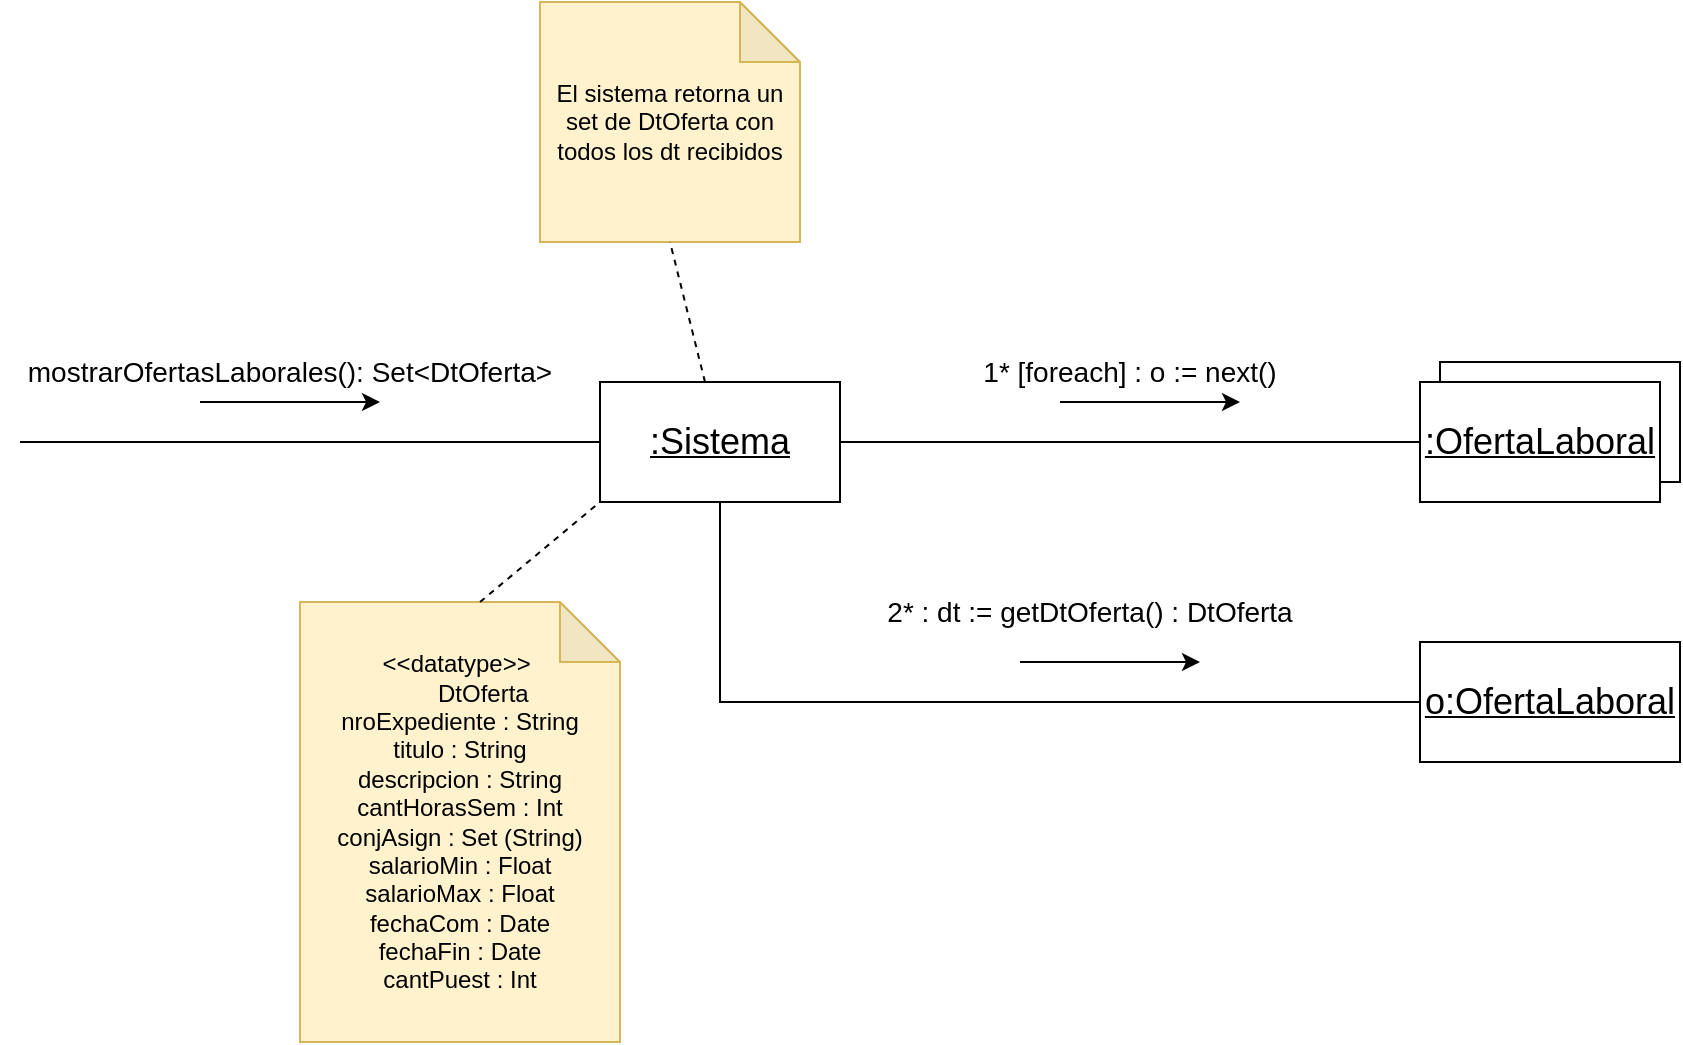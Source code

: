 <mxfile version="21.2.8" type="device">
  <diagram name="Página-1" id="Y8o-rg8Wvkwhj7GjItM_">
    <mxGraphModel dx="1036" dy="614" grid="1" gridSize="10" guides="1" tooltips="1" connect="1" arrows="1" fold="1" page="1" pageScale="1" pageWidth="827" pageHeight="1169" math="0" shadow="0">
      <root>
        <mxCell id="0" />
        <mxCell id="1" parent="0" />
        <mxCell id="yaL6d-ZCGKKF7r3tQCJt-1" value="&lt;font style=&quot;font-size: 18px;&quot;&gt;&lt;u&gt;:Sistema&lt;/u&gt;&lt;/font&gt;" style="rounded=0;whiteSpace=wrap;html=1;" parent="1" vertex="1">
          <mxGeometry x="320" y="200" width="120" height="60" as="geometry" />
        </mxCell>
        <mxCell id="yaL6d-ZCGKKF7r3tQCJt-2" value="" style="endArrow=none;html=1;rounded=0;entryX=0;entryY=0.5;entryDx=0;entryDy=0;" parent="1" target="yaL6d-ZCGKKF7r3tQCJt-1" edge="1">
          <mxGeometry width="50" height="50" relative="1" as="geometry">
            <mxPoint x="30" y="230" as="sourcePoint" />
            <mxPoint x="540" y="300" as="targetPoint" />
          </mxGeometry>
        </mxCell>
        <mxCell id="yaL6d-ZCGKKF7r3tQCJt-3" value="&lt;font style=&quot;font-size: 14px;&quot;&gt;mostrarOfertasLaborales(): Set&amp;lt;DtOferta&amp;gt;&lt;/font&gt;" style="text;html=1;strokeColor=none;fillColor=none;align=center;verticalAlign=middle;whiteSpace=wrap;rounded=0;" parent="1" vertex="1">
          <mxGeometry x="20" y="180" width="290" height="30" as="geometry" />
        </mxCell>
        <mxCell id="yaL6d-ZCGKKF7r3tQCJt-4" value="" style="endArrow=classic;html=1;rounded=0;" parent="1" edge="1">
          <mxGeometry width="50" height="50" relative="1" as="geometry">
            <mxPoint x="120" y="210" as="sourcePoint" />
            <mxPoint x="210" y="210" as="targetPoint" />
          </mxGeometry>
        </mxCell>
        <mxCell id="yaL6d-ZCGKKF7r3tQCJt-7" value="" style="rounded=0;whiteSpace=wrap;html=1;" parent="1" vertex="1">
          <mxGeometry x="740" y="190" width="120" height="60" as="geometry" />
        </mxCell>
        <mxCell id="yaL6d-ZCGKKF7r3tQCJt-8" value="&lt;font style=&quot;font-size: 18px;&quot;&gt;&lt;u&gt;:OfertaLaboral&lt;/u&gt;&lt;/font&gt;" style="rounded=0;whiteSpace=wrap;html=1;" parent="1" vertex="1">
          <mxGeometry x="730" y="200" width="120" height="60" as="geometry" />
        </mxCell>
        <mxCell id="yaL6d-ZCGKKF7r3tQCJt-9" value="" style="endArrow=none;html=1;rounded=0;entryX=0;entryY=0.5;entryDx=0;entryDy=0;exitX=1;exitY=0.5;exitDx=0;exitDy=0;" parent="1" source="yaL6d-ZCGKKF7r3tQCJt-1" target="yaL6d-ZCGKKF7r3tQCJt-8" edge="1">
          <mxGeometry width="50" height="50" relative="1" as="geometry">
            <mxPoint x="530" y="350" as="sourcePoint" />
            <mxPoint x="580" y="300" as="targetPoint" />
          </mxGeometry>
        </mxCell>
        <mxCell id="yaL6d-ZCGKKF7r3tQCJt-10" value="&lt;font style=&quot;font-size: 14px;&quot;&gt;1* [foreach] : o := next()&lt;/font&gt;" style="text;html=1;strokeColor=none;fillColor=none;align=center;verticalAlign=middle;whiteSpace=wrap;rounded=0;" parent="1" vertex="1">
          <mxGeometry x="490" y="180" width="190" height="30" as="geometry" />
        </mxCell>
        <mxCell id="yaL6d-ZCGKKF7r3tQCJt-11" value="" style="endArrow=classic;html=1;rounded=0;" parent="1" edge="1">
          <mxGeometry width="50" height="50" relative="1" as="geometry">
            <mxPoint x="550" y="210" as="sourcePoint" />
            <mxPoint x="640" y="210" as="targetPoint" />
          </mxGeometry>
        </mxCell>
        <mxCell id="yaL6d-ZCGKKF7r3tQCJt-12" value="" style="endArrow=none;html=1;rounded=0;entryX=0.5;entryY=1;entryDx=0;entryDy=0;exitX=0;exitY=0.5;exitDx=0;exitDy=0;" parent="1" source="yaL6d-ZCGKKF7r3tQCJt-13" target="yaL6d-ZCGKKF7r3tQCJt-1" edge="1">
          <mxGeometry width="50" height="50" relative="1" as="geometry">
            <mxPoint x="730" y="380" as="sourcePoint" />
            <mxPoint x="580" y="300" as="targetPoint" />
            <Array as="points">
              <mxPoint x="380" y="360" />
            </Array>
          </mxGeometry>
        </mxCell>
        <mxCell id="yaL6d-ZCGKKF7r3tQCJt-13" value="&lt;font style=&quot;font-size: 18px;&quot;&gt;&lt;u&gt;o:OfertaLaboral&lt;/u&gt;&lt;/font&gt;" style="rounded=0;whiteSpace=wrap;html=1;" parent="1" vertex="1">
          <mxGeometry x="730" y="330" width="130" height="60" as="geometry" />
        </mxCell>
        <mxCell id="yaL6d-ZCGKKF7r3tQCJt-14" value="&lt;font style=&quot;font-size: 14px;&quot;&gt;2* : dt := getDtOferta() : DtOferta&lt;/font&gt;" style="text;html=1;strokeColor=none;fillColor=none;align=center;verticalAlign=middle;whiteSpace=wrap;rounded=0;" parent="1" vertex="1">
          <mxGeometry x="450" y="300" width="230" height="30" as="geometry" />
        </mxCell>
        <mxCell id="yaL6d-ZCGKKF7r3tQCJt-15" value="" style="endArrow=classic;html=1;rounded=0;" parent="1" edge="1">
          <mxGeometry width="50" height="50" relative="1" as="geometry">
            <mxPoint x="530" y="340" as="sourcePoint" />
            <mxPoint x="620" y="340" as="targetPoint" />
          </mxGeometry>
        </mxCell>
        <mxCell id="yaL6d-ZCGKKF7r3tQCJt-16" value="El sistema retorna un set de DtOferta con todos los dt recibidos" style="shape=note;whiteSpace=wrap;html=1;backgroundOutline=1;darkOpacity=0.05;fillColor=#fff2cc;strokeColor=#d6b656;" parent="1" vertex="1">
          <mxGeometry x="290" y="10" width="130" height="120" as="geometry" />
        </mxCell>
        <mxCell id="yaL6d-ZCGKKF7r3tQCJt-18" value="" style="endArrow=none;dashed=1;html=1;rounded=0;entryX=0.5;entryY=1;entryDx=0;entryDy=0;entryPerimeter=0;" parent="1" source="yaL6d-ZCGKKF7r3tQCJt-1" target="yaL6d-ZCGKKF7r3tQCJt-16" edge="1">
          <mxGeometry width="50" height="50" relative="1" as="geometry">
            <mxPoint x="530" y="340" as="sourcePoint" />
            <mxPoint x="580" y="290" as="targetPoint" />
          </mxGeometry>
        </mxCell>
        <mxCell id="Q9dPj8DVl7Z2892-OSDV-1" value="&lt;div&gt;&amp;lt;&amp;lt;datatype&amp;gt;&amp;gt;&amp;nbsp;&lt;/div&gt;&lt;div&gt;&amp;nbsp; &amp;nbsp; &amp;nbsp; &amp;nbsp;DtOferta&lt;/div&gt;&lt;div&gt;nroExpediente : String&lt;/div&gt;&lt;div&gt;titulo : String&lt;/div&gt;&lt;div&gt;descripcion : String&lt;/div&gt;&lt;div&gt;cantHorasSem : Int&lt;/div&gt;&lt;div&gt;conjAsign : Set (String)&lt;/div&gt;&lt;div&gt;salarioMin : Float&lt;/div&gt;&lt;div&gt;salarioMax : Float&lt;/div&gt;&lt;div&gt;fechaCom : Date&lt;/div&gt;&lt;div&gt;fechaFin : Date&lt;/div&gt;&lt;div&gt;cantPuest : Int&lt;/div&gt;" style="shape=note;whiteSpace=wrap;html=1;backgroundOutline=1;darkOpacity=0.05;fillColor=#fff2cc;strokeColor=#d6b656;" parent="1" vertex="1">
          <mxGeometry x="170" y="310" width="160" height="220" as="geometry" />
        </mxCell>
        <mxCell id="Q9dPj8DVl7Z2892-OSDV-2" value="" style="endArrow=none;dashed=1;html=1;rounded=0;exitX=0;exitY=0;exitDx=90;exitDy=0;exitPerimeter=0;entryX=0;entryY=1;entryDx=0;entryDy=0;" parent="1" source="Q9dPj8DVl7Z2892-OSDV-1" target="yaL6d-ZCGKKF7r3tQCJt-1" edge="1">
          <mxGeometry width="50" height="50" relative="1" as="geometry">
            <mxPoint x="470" y="240" as="sourcePoint" />
            <mxPoint x="520" y="190" as="targetPoint" />
          </mxGeometry>
        </mxCell>
      </root>
    </mxGraphModel>
  </diagram>
</mxfile>
